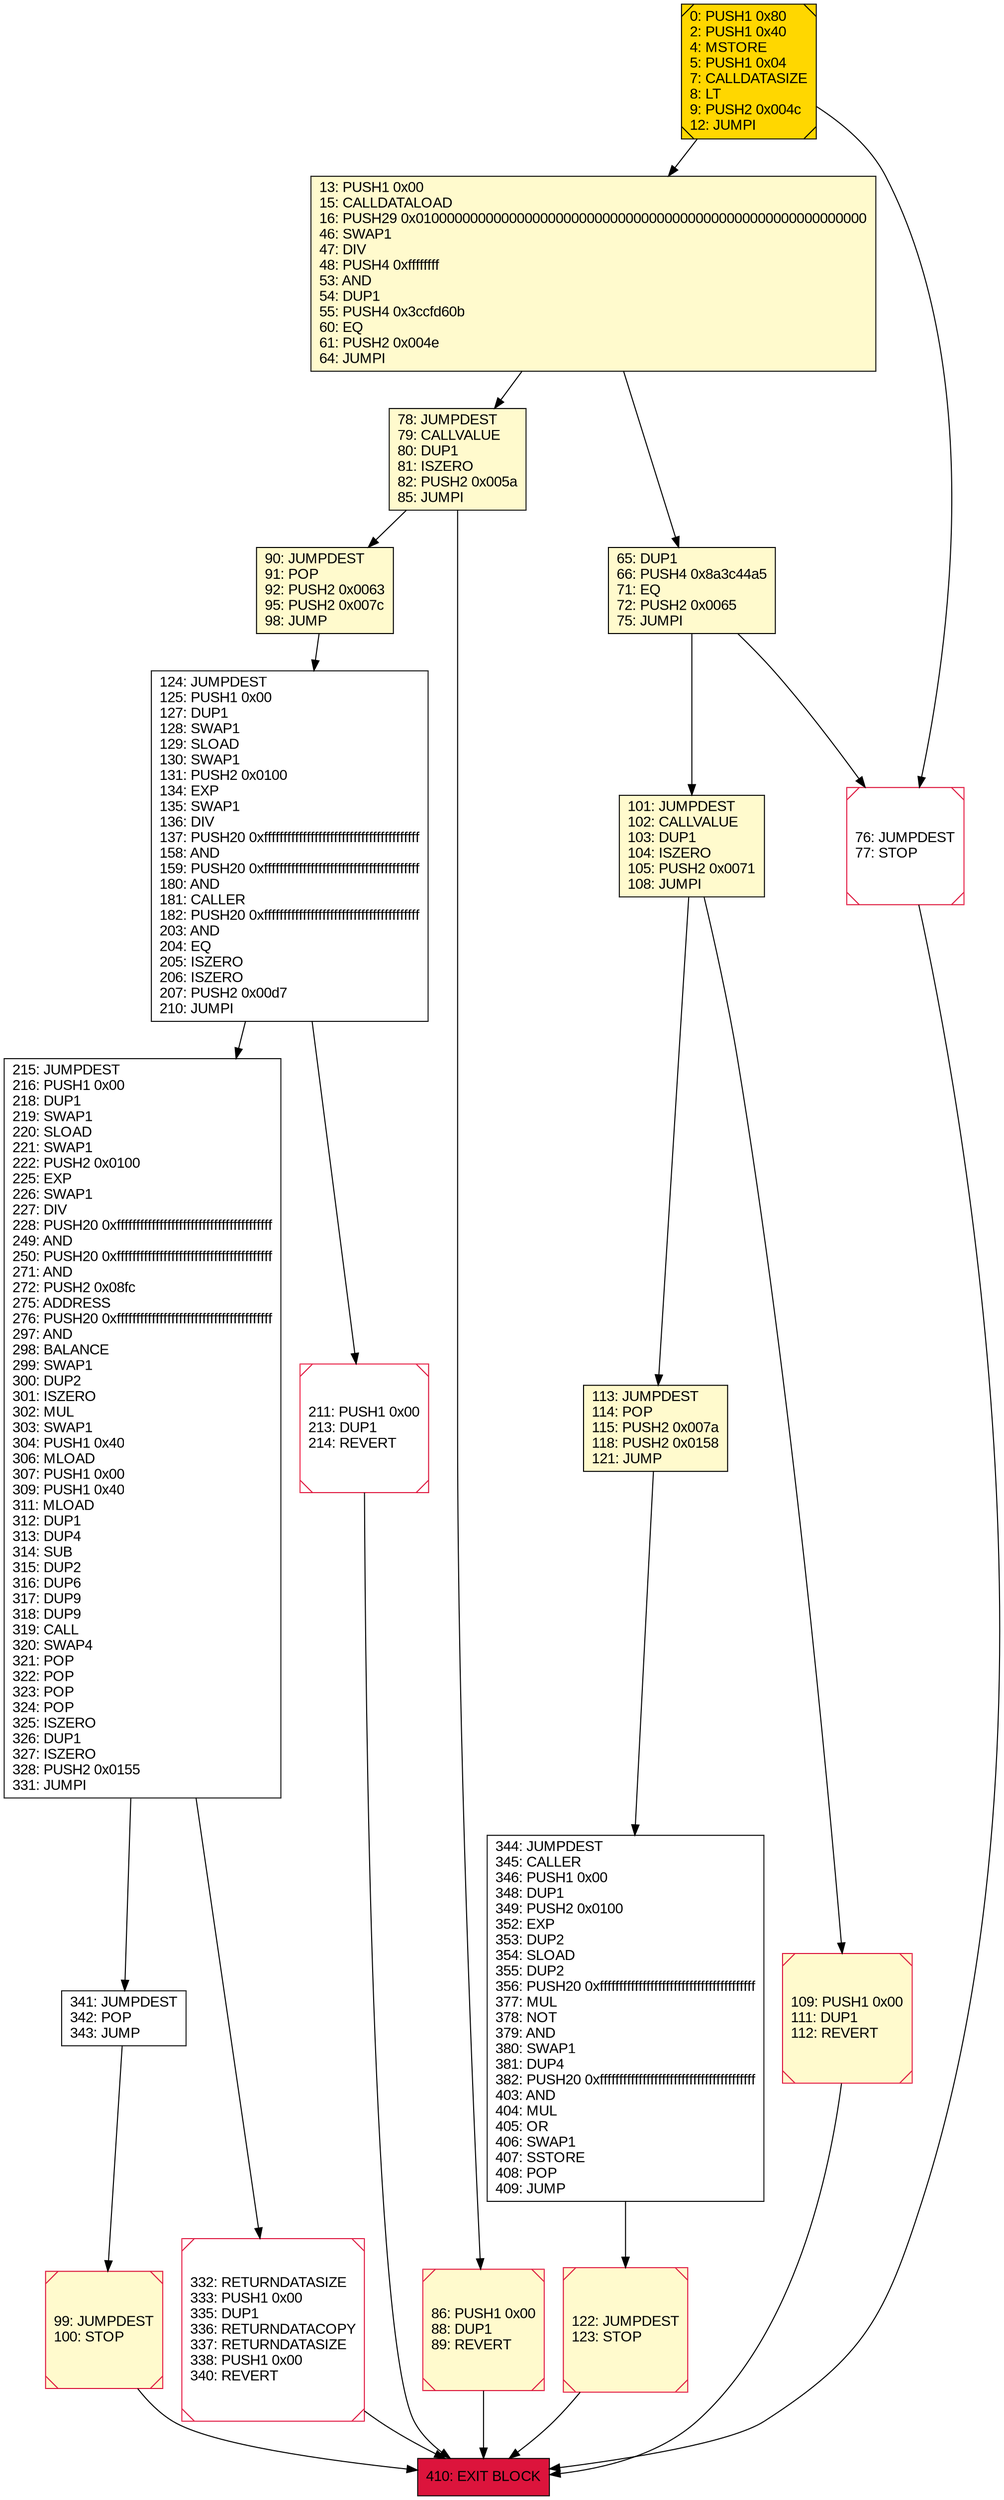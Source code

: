 digraph G {
bgcolor=transparent rankdir=UD;
node [shape=box style=filled color=black fillcolor=white fontname=arial fontcolor=black];
215 [label="215: JUMPDEST\l216: PUSH1 0x00\l218: DUP1\l219: SWAP1\l220: SLOAD\l221: SWAP1\l222: PUSH2 0x0100\l225: EXP\l226: SWAP1\l227: DIV\l228: PUSH20 0xffffffffffffffffffffffffffffffffffffffff\l249: AND\l250: PUSH20 0xffffffffffffffffffffffffffffffffffffffff\l271: AND\l272: PUSH2 0x08fc\l275: ADDRESS\l276: PUSH20 0xffffffffffffffffffffffffffffffffffffffff\l297: AND\l298: BALANCE\l299: SWAP1\l300: DUP2\l301: ISZERO\l302: MUL\l303: SWAP1\l304: PUSH1 0x40\l306: MLOAD\l307: PUSH1 0x00\l309: PUSH1 0x40\l311: MLOAD\l312: DUP1\l313: DUP4\l314: SUB\l315: DUP2\l316: DUP6\l317: DUP9\l318: DUP9\l319: CALL\l320: SWAP4\l321: POP\l322: POP\l323: POP\l324: POP\l325: ISZERO\l326: DUP1\l327: ISZERO\l328: PUSH2 0x0155\l331: JUMPI\l" ];
90 [label="90: JUMPDEST\l91: POP\l92: PUSH2 0x0063\l95: PUSH2 0x007c\l98: JUMP\l" fillcolor=lemonchiffon ];
113 [label="113: JUMPDEST\l114: POP\l115: PUSH2 0x007a\l118: PUSH2 0x0158\l121: JUMP\l" fillcolor=lemonchiffon ];
344 [label="344: JUMPDEST\l345: CALLER\l346: PUSH1 0x00\l348: DUP1\l349: PUSH2 0x0100\l352: EXP\l353: DUP2\l354: SLOAD\l355: DUP2\l356: PUSH20 0xffffffffffffffffffffffffffffffffffffffff\l377: MUL\l378: NOT\l379: AND\l380: SWAP1\l381: DUP4\l382: PUSH20 0xffffffffffffffffffffffffffffffffffffffff\l403: AND\l404: MUL\l405: OR\l406: SWAP1\l407: SSTORE\l408: POP\l409: JUMP\l" ];
101 [label="101: JUMPDEST\l102: CALLVALUE\l103: DUP1\l104: ISZERO\l105: PUSH2 0x0071\l108: JUMPI\l" fillcolor=lemonchiffon ];
0 [label="0: PUSH1 0x80\l2: PUSH1 0x40\l4: MSTORE\l5: PUSH1 0x04\l7: CALLDATASIZE\l8: LT\l9: PUSH2 0x004c\l12: JUMPI\l" fillcolor=lemonchiffon shape=Msquare fillcolor=gold ];
13 [label="13: PUSH1 0x00\l15: CALLDATALOAD\l16: PUSH29 0x0100000000000000000000000000000000000000000000000000000000\l46: SWAP1\l47: DIV\l48: PUSH4 0xffffffff\l53: AND\l54: DUP1\l55: PUSH4 0x3ccfd60b\l60: EQ\l61: PUSH2 0x004e\l64: JUMPI\l" fillcolor=lemonchiffon ];
124 [label="124: JUMPDEST\l125: PUSH1 0x00\l127: DUP1\l128: SWAP1\l129: SLOAD\l130: SWAP1\l131: PUSH2 0x0100\l134: EXP\l135: SWAP1\l136: DIV\l137: PUSH20 0xffffffffffffffffffffffffffffffffffffffff\l158: AND\l159: PUSH20 0xffffffffffffffffffffffffffffffffffffffff\l180: AND\l181: CALLER\l182: PUSH20 0xffffffffffffffffffffffffffffffffffffffff\l203: AND\l204: EQ\l205: ISZERO\l206: ISZERO\l207: PUSH2 0x00d7\l210: JUMPI\l" ];
109 [label="109: PUSH1 0x00\l111: DUP1\l112: REVERT\l" fillcolor=lemonchiffon shape=Msquare color=crimson ];
122 [label="122: JUMPDEST\l123: STOP\l" fillcolor=lemonchiffon shape=Msquare color=crimson ];
78 [label="78: JUMPDEST\l79: CALLVALUE\l80: DUP1\l81: ISZERO\l82: PUSH2 0x005a\l85: JUMPI\l" fillcolor=lemonchiffon ];
65 [label="65: DUP1\l66: PUSH4 0x8a3c44a5\l71: EQ\l72: PUSH2 0x0065\l75: JUMPI\l" fillcolor=lemonchiffon ];
211 [label="211: PUSH1 0x00\l213: DUP1\l214: REVERT\l" shape=Msquare color=crimson ];
341 [label="341: JUMPDEST\l342: POP\l343: JUMP\l" ];
86 [label="86: PUSH1 0x00\l88: DUP1\l89: REVERT\l" fillcolor=lemonchiffon shape=Msquare color=crimson ];
99 [label="99: JUMPDEST\l100: STOP\l" fillcolor=lemonchiffon shape=Msquare color=crimson ];
332 [label="332: RETURNDATASIZE\l333: PUSH1 0x00\l335: DUP1\l336: RETURNDATACOPY\l337: RETURNDATASIZE\l338: PUSH1 0x00\l340: REVERT\l" shape=Msquare color=crimson ];
76 [label="76: JUMPDEST\l77: STOP\l" shape=Msquare color=crimson ];
410 [label="410: EXIT BLOCK\l" fillcolor=crimson ];
113 -> 344;
76 -> 410;
101 -> 109;
341 -> 99;
65 -> 76;
101 -> 113;
332 -> 410;
124 -> 215;
215 -> 332;
109 -> 410;
13 -> 78;
65 -> 101;
13 -> 65;
0 -> 13;
78 -> 86;
211 -> 410;
90 -> 124;
344 -> 122;
86 -> 410;
99 -> 410;
215 -> 341;
0 -> 76;
78 -> 90;
122 -> 410;
124 -> 211;
}